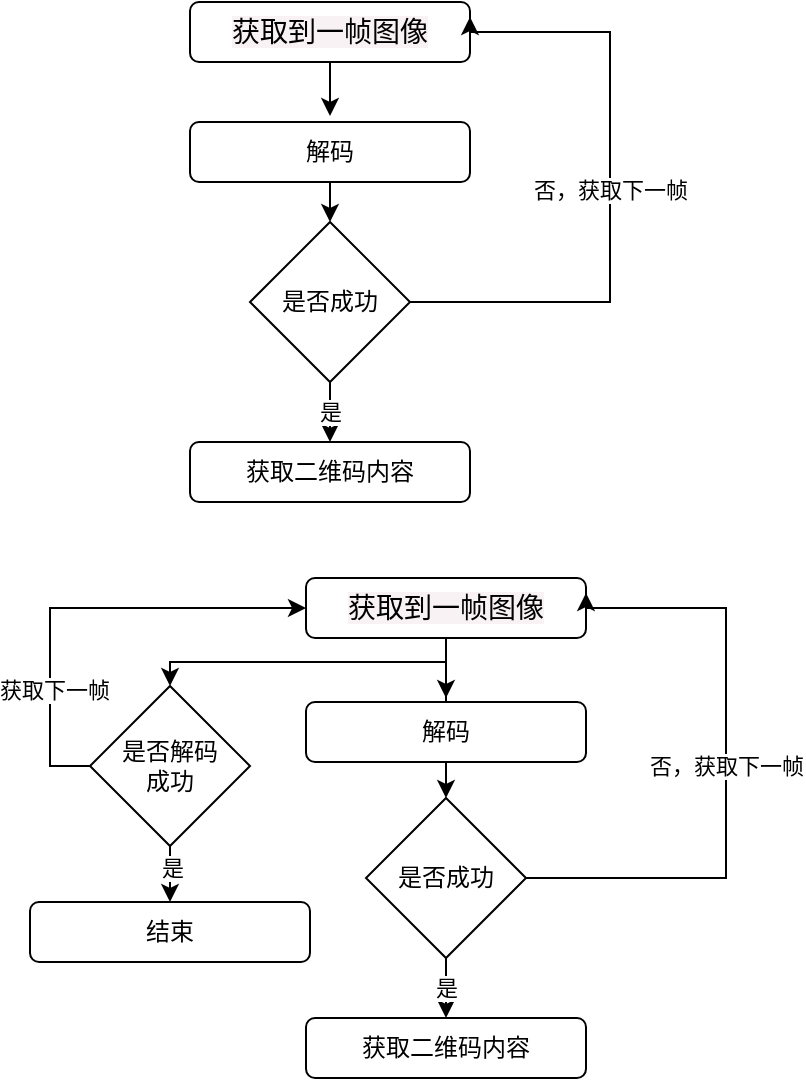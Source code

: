 <mxfile version="13.6.2" type="github">
  <diagram id="ejlPTIvOCTzwj969W6Wb" name="Page-1">
    <mxGraphModel dx="946" dy="530" grid="1" gridSize="10" guides="1" tooltips="1" connect="1" arrows="1" fold="1" page="1" pageScale="1" pageWidth="827" pageHeight="1169" math="0" shadow="0">
      <root>
        <mxCell id="0" />
        <mxCell id="1" parent="0" />
        <mxCell id="bumcUbIlbm1woRO7Ocf9-4" value="&lt;span style=&quot;font-family: &amp;#34;source code pro&amp;#34; , &amp;#34;dejavu sans mono&amp;#34; , &amp;#34;ubuntu mono&amp;#34; , &amp;#34;anonymous pro&amp;#34; , &amp;#34;droid sans mono&amp;#34; , &amp;#34;menlo&amp;#34; , &amp;#34;monaco&amp;#34; , &amp;#34;consolas&amp;#34; , &amp;#34;inconsolata&amp;#34; , &amp;#34;courier&amp;#34; , monospace , &amp;#34;pingfang sc&amp;#34; , &amp;#34;microsoft yahei&amp;#34; , sans-serif ; font-size: 14px ; background-color: rgb(249 , 242 , 244)&quot;&gt;获取到一帧图像&lt;br&gt;&lt;/span&gt;" style="rounded=1;whiteSpace=wrap;html=1;fontSize=12;glass=0;strokeWidth=1;shadow=0;" vertex="1" parent="1">
          <mxGeometry x="200" y="90" width="140" height="30" as="geometry" />
        </mxCell>
        <mxCell id="bumcUbIlbm1woRO7Ocf9-6" value="解码" style="rounded=1;whiteSpace=wrap;html=1;fontSize=12;glass=0;strokeWidth=1;shadow=0;" vertex="1" parent="1">
          <mxGeometry x="200" y="150" width="140" height="30" as="geometry" />
        </mxCell>
        <mxCell id="bumcUbIlbm1woRO7Ocf9-13" value="否，获取下一帧" style="edgeStyle=orthogonalEdgeStyle;rounded=0;orthogonalLoop=1;jettySize=auto;html=1;exitX=1;exitY=0.5;exitDx=0;exitDy=0;entryX=1;entryY=0.25;entryDx=0;entryDy=0;" edge="1" parent="1" source="bumcUbIlbm1woRO7Ocf9-8" target="bumcUbIlbm1woRO7Ocf9-4">
          <mxGeometry relative="1" as="geometry">
            <Array as="points">
              <mxPoint x="410" y="240" />
              <mxPoint x="410" y="105" />
              <mxPoint x="340" y="105" />
            </Array>
          </mxGeometry>
        </mxCell>
        <mxCell id="bumcUbIlbm1woRO7Ocf9-11" value="获取二维码内容" style="rounded=1;whiteSpace=wrap;html=1;fontSize=12;glass=0;strokeWidth=1;shadow=0;" vertex="1" parent="1">
          <mxGeometry x="200" y="310" width="140" height="30" as="geometry" />
        </mxCell>
        <mxCell id="bumcUbIlbm1woRO7Ocf9-3" style="edgeStyle=orthogonalEdgeStyle;rounded=0;orthogonalLoop=1;jettySize=auto;html=1;exitX=0.5;exitY=1;exitDx=0;exitDy=0;entryX=0.5;entryY=0;entryDx=0;entryDy=0;" edge="1" parent="1" source="bumcUbIlbm1woRO7Ocf9-4">
          <mxGeometry relative="1" as="geometry">
            <mxPoint x="270" y="147" as="targetPoint" />
          </mxGeometry>
        </mxCell>
        <mxCell id="bumcUbIlbm1woRO7Ocf9-9" style="edgeStyle=orthogonalEdgeStyle;rounded=0;orthogonalLoop=1;jettySize=auto;html=1;exitX=0.5;exitY=1;exitDx=0;exitDy=0;entryX=0.5;entryY=0;entryDx=0;entryDy=0;" edge="1" parent="1" source="bumcUbIlbm1woRO7Ocf9-6" target="bumcUbIlbm1woRO7Ocf9-8">
          <mxGeometry relative="1" as="geometry" />
        </mxCell>
        <mxCell id="bumcUbIlbm1woRO7Ocf9-12" value="是" style="edgeStyle=orthogonalEdgeStyle;rounded=0;orthogonalLoop=1;jettySize=auto;html=1;exitX=0.5;exitY=1;exitDx=0;exitDy=0;entryX=0.5;entryY=0;entryDx=0;entryDy=0;" edge="1" parent="1" source="bumcUbIlbm1woRO7Ocf9-8" target="bumcUbIlbm1woRO7Ocf9-11">
          <mxGeometry relative="1" as="geometry" />
        </mxCell>
        <mxCell id="bumcUbIlbm1woRO7Ocf9-8" value="是否成功" style="rhombus;whiteSpace=wrap;html=1;" vertex="1" parent="1">
          <mxGeometry x="230" y="200" width="80" height="80" as="geometry" />
        </mxCell>
        <mxCell id="bumcUbIlbm1woRO7Ocf9-36" style="edgeStyle=orthogonalEdgeStyle;rounded=0;orthogonalLoop=1;jettySize=auto;html=1;exitX=0.5;exitY=1;exitDx=0;exitDy=0;" edge="1" parent="1" source="bumcUbIlbm1woRO7Ocf9-23">
          <mxGeometry relative="1" as="geometry">
            <mxPoint x="328" y="438" as="targetPoint" />
          </mxGeometry>
        </mxCell>
        <mxCell id="bumcUbIlbm1woRO7Ocf9-23" value="&lt;span style=&quot;font-family: &amp;#34;source code pro&amp;#34; , &amp;#34;dejavu sans mono&amp;#34; , &amp;#34;ubuntu mono&amp;#34; , &amp;#34;anonymous pro&amp;#34; , &amp;#34;droid sans mono&amp;#34; , &amp;#34;menlo&amp;#34; , &amp;#34;monaco&amp;#34; , &amp;#34;consolas&amp;#34; , &amp;#34;inconsolata&amp;#34; , &amp;#34;courier&amp;#34; , monospace , &amp;#34;pingfang sc&amp;#34; , &amp;#34;microsoft yahei&amp;#34; , sans-serif ; font-size: 14px ; background-color: rgb(249 , 242 , 244)&quot;&gt;获取到一帧图像&lt;br&gt;&lt;/span&gt;" style="rounded=1;whiteSpace=wrap;html=1;fontSize=12;glass=0;strokeWidth=1;shadow=0;" vertex="1" parent="1">
          <mxGeometry x="258" y="378" width="140" height="30" as="geometry" />
        </mxCell>
        <mxCell id="bumcUbIlbm1woRO7Ocf9-40" style="edgeStyle=orthogonalEdgeStyle;rounded=0;orthogonalLoop=1;jettySize=auto;html=1;exitX=0.5;exitY=0;exitDx=0;exitDy=0;entryX=0.5;entryY=0;entryDx=0;entryDy=0;" edge="1" parent="1" source="bumcUbIlbm1woRO7Ocf9-24" target="bumcUbIlbm1woRO7Ocf9-39">
          <mxGeometry relative="1" as="geometry" />
        </mxCell>
        <mxCell id="bumcUbIlbm1woRO7Ocf9-24" value="解码" style="rounded=1;whiteSpace=wrap;html=1;fontSize=12;glass=0;strokeWidth=1;shadow=0;" vertex="1" parent="1">
          <mxGeometry x="258" y="440" width="140" height="30" as="geometry" />
        </mxCell>
        <mxCell id="bumcUbIlbm1woRO7Ocf9-25" value="否，获取下一帧" style="edgeStyle=orthogonalEdgeStyle;rounded=0;orthogonalLoop=1;jettySize=auto;html=1;exitX=1;exitY=0.5;exitDx=0;exitDy=0;entryX=1;entryY=0.25;entryDx=0;entryDy=0;" edge="1" parent="1" source="bumcUbIlbm1woRO7Ocf9-30" target="bumcUbIlbm1woRO7Ocf9-23">
          <mxGeometry relative="1" as="geometry">
            <Array as="points">
              <mxPoint x="468" y="528" />
              <mxPoint x="468" y="393" />
              <mxPoint x="398" y="393" />
            </Array>
          </mxGeometry>
        </mxCell>
        <mxCell id="bumcUbIlbm1woRO7Ocf9-26" value="获取二维码内容" style="rounded=1;whiteSpace=wrap;html=1;fontSize=12;glass=0;strokeWidth=1;shadow=0;" vertex="1" parent="1">
          <mxGeometry x="258" y="598" width="140" height="30" as="geometry" />
        </mxCell>
        <mxCell id="bumcUbIlbm1woRO7Ocf9-28" style="edgeStyle=orthogonalEdgeStyle;rounded=0;orthogonalLoop=1;jettySize=auto;html=1;exitX=0.5;exitY=1;exitDx=0;exitDy=0;entryX=0.5;entryY=0;entryDx=0;entryDy=0;" edge="1" parent="1" source="bumcUbIlbm1woRO7Ocf9-24" target="bumcUbIlbm1woRO7Ocf9-30">
          <mxGeometry relative="1" as="geometry" />
        </mxCell>
        <mxCell id="bumcUbIlbm1woRO7Ocf9-29" value="是" style="edgeStyle=orthogonalEdgeStyle;rounded=0;orthogonalLoop=1;jettySize=auto;html=1;exitX=0.5;exitY=1;exitDx=0;exitDy=0;entryX=0.5;entryY=0;entryDx=0;entryDy=0;" edge="1" parent="1" source="bumcUbIlbm1woRO7Ocf9-30" target="bumcUbIlbm1woRO7Ocf9-26">
          <mxGeometry relative="1" as="geometry" />
        </mxCell>
        <mxCell id="bumcUbIlbm1woRO7Ocf9-30" value="是否成功" style="rhombus;whiteSpace=wrap;html=1;" vertex="1" parent="1">
          <mxGeometry x="288" y="488" width="80" height="80" as="geometry" />
        </mxCell>
        <mxCell id="bumcUbIlbm1woRO7Ocf9-42" style="edgeStyle=orthogonalEdgeStyle;rounded=0;orthogonalLoop=1;jettySize=auto;html=1;exitX=0.5;exitY=1;exitDx=0;exitDy=0;entryX=0.5;entryY=0;entryDx=0;entryDy=0;" edge="1" parent="1" source="bumcUbIlbm1woRO7Ocf9-39" target="bumcUbIlbm1woRO7Ocf9-41">
          <mxGeometry relative="1" as="geometry" />
        </mxCell>
        <mxCell id="bumcUbIlbm1woRO7Ocf9-43" value="是" style="edgeLabel;html=1;align=center;verticalAlign=middle;resizable=0;points=[];" vertex="1" connectable="0" parent="bumcUbIlbm1woRO7Ocf9-42">
          <mxGeometry x="-0.214" y="1" relative="1" as="geometry">
            <mxPoint as="offset" />
          </mxGeometry>
        </mxCell>
        <mxCell id="bumcUbIlbm1woRO7Ocf9-44" style="edgeStyle=orthogonalEdgeStyle;rounded=0;orthogonalLoop=1;jettySize=auto;html=1;exitX=0;exitY=0.5;exitDx=0;exitDy=0;entryX=0;entryY=0.5;entryDx=0;entryDy=0;" edge="1" parent="1" source="bumcUbIlbm1woRO7Ocf9-39" target="bumcUbIlbm1woRO7Ocf9-23">
          <mxGeometry relative="1" as="geometry" />
        </mxCell>
        <mxCell id="bumcUbIlbm1woRO7Ocf9-45" value="获取下一帧" style="edgeLabel;html=1;align=center;verticalAlign=middle;resizable=0;points=[];" vertex="1" connectable="0" parent="bumcUbIlbm1woRO7Ocf9-44">
          <mxGeometry x="-0.489" y="-2" relative="1" as="geometry">
            <mxPoint as="offset" />
          </mxGeometry>
        </mxCell>
        <mxCell id="bumcUbIlbm1woRO7Ocf9-39" value="是否解码&lt;br&gt;成功" style="rhombus;whiteSpace=wrap;html=1;" vertex="1" parent="1">
          <mxGeometry x="150" y="432" width="80" height="80" as="geometry" />
        </mxCell>
        <mxCell id="bumcUbIlbm1woRO7Ocf9-41" value="结束" style="rounded=1;whiteSpace=wrap;html=1;fontSize=12;glass=0;strokeWidth=1;shadow=0;" vertex="1" parent="1">
          <mxGeometry x="120" y="540" width="140" height="30" as="geometry" />
        </mxCell>
      </root>
    </mxGraphModel>
  </diagram>
</mxfile>
